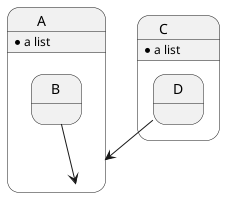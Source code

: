 {
  "sha1": "2krwhewig82cb1p2tcwtjqjmvhbxq4x",
  "insertion": {
    "when": "2024-05-30T20:48:20.034Z",
    "url": "http://forum.plantuml.net/7528/some-arrows-break-formatting-in-state",
    "user": "plantuml@gmail.com"
  }
}
@startuml
state A {
  A : * a list
  state B
  B --> A
}

state C {
  C : * a list
  state D
  D --> A
}

@enduml
